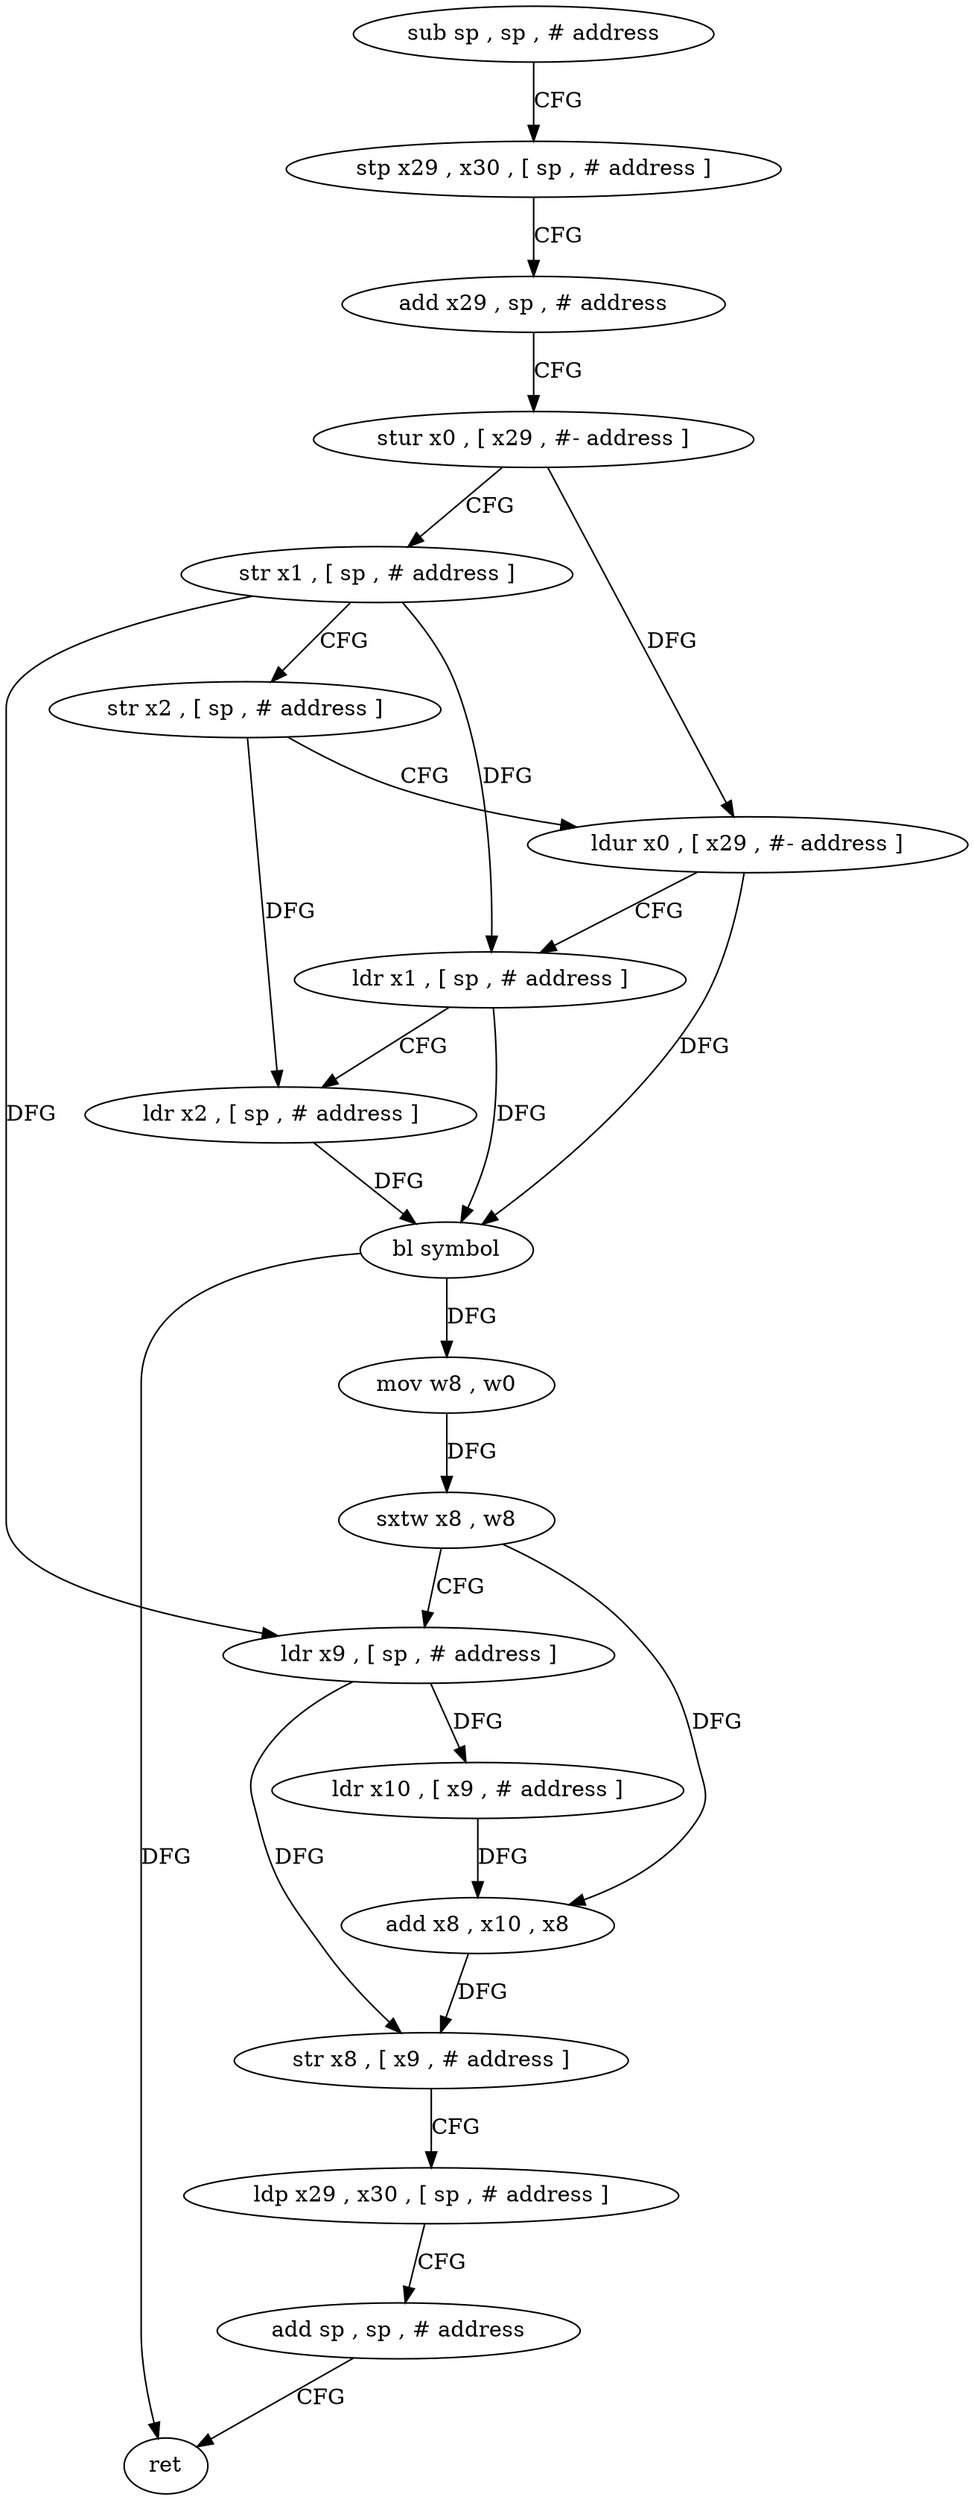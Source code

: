 digraph "func" {
"4246996" [label = "sub sp , sp , # address" ]
"4247000" [label = "stp x29 , x30 , [ sp , # address ]" ]
"4247004" [label = "add x29 , sp , # address" ]
"4247008" [label = "stur x0 , [ x29 , #- address ]" ]
"4247012" [label = "str x1 , [ sp , # address ]" ]
"4247016" [label = "str x2 , [ sp , # address ]" ]
"4247020" [label = "ldur x0 , [ x29 , #- address ]" ]
"4247024" [label = "ldr x1 , [ sp , # address ]" ]
"4247028" [label = "ldr x2 , [ sp , # address ]" ]
"4247032" [label = "bl symbol" ]
"4247036" [label = "mov w8 , w0" ]
"4247040" [label = "sxtw x8 , w8" ]
"4247044" [label = "ldr x9 , [ sp , # address ]" ]
"4247048" [label = "ldr x10 , [ x9 , # address ]" ]
"4247052" [label = "add x8 , x10 , x8" ]
"4247056" [label = "str x8 , [ x9 , # address ]" ]
"4247060" [label = "ldp x29 , x30 , [ sp , # address ]" ]
"4247064" [label = "add sp , sp , # address" ]
"4247068" [label = "ret" ]
"4246996" -> "4247000" [ label = "CFG" ]
"4247000" -> "4247004" [ label = "CFG" ]
"4247004" -> "4247008" [ label = "CFG" ]
"4247008" -> "4247012" [ label = "CFG" ]
"4247008" -> "4247020" [ label = "DFG" ]
"4247012" -> "4247016" [ label = "CFG" ]
"4247012" -> "4247024" [ label = "DFG" ]
"4247012" -> "4247044" [ label = "DFG" ]
"4247016" -> "4247020" [ label = "CFG" ]
"4247016" -> "4247028" [ label = "DFG" ]
"4247020" -> "4247024" [ label = "CFG" ]
"4247020" -> "4247032" [ label = "DFG" ]
"4247024" -> "4247028" [ label = "CFG" ]
"4247024" -> "4247032" [ label = "DFG" ]
"4247028" -> "4247032" [ label = "DFG" ]
"4247032" -> "4247036" [ label = "DFG" ]
"4247032" -> "4247068" [ label = "DFG" ]
"4247036" -> "4247040" [ label = "DFG" ]
"4247040" -> "4247044" [ label = "CFG" ]
"4247040" -> "4247052" [ label = "DFG" ]
"4247044" -> "4247048" [ label = "DFG" ]
"4247044" -> "4247056" [ label = "DFG" ]
"4247048" -> "4247052" [ label = "DFG" ]
"4247052" -> "4247056" [ label = "DFG" ]
"4247056" -> "4247060" [ label = "CFG" ]
"4247060" -> "4247064" [ label = "CFG" ]
"4247064" -> "4247068" [ label = "CFG" ]
}
